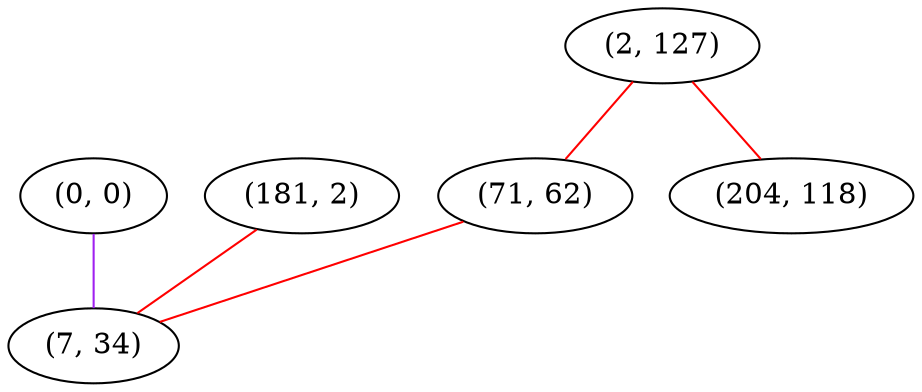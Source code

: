 graph "" {
"(0, 0)";
"(2, 127)";
"(181, 2)";
"(71, 62)";
"(204, 118)";
"(7, 34)";
"(0, 0)" -- "(7, 34)"  [color=purple, key=0, weight=4];
"(2, 127)" -- "(71, 62)"  [color=red, key=0, weight=1];
"(2, 127)" -- "(204, 118)"  [color=red, key=0, weight=1];
"(181, 2)" -- "(7, 34)"  [color=red, key=0, weight=1];
"(71, 62)" -- "(7, 34)"  [color=red, key=0, weight=1];
}
